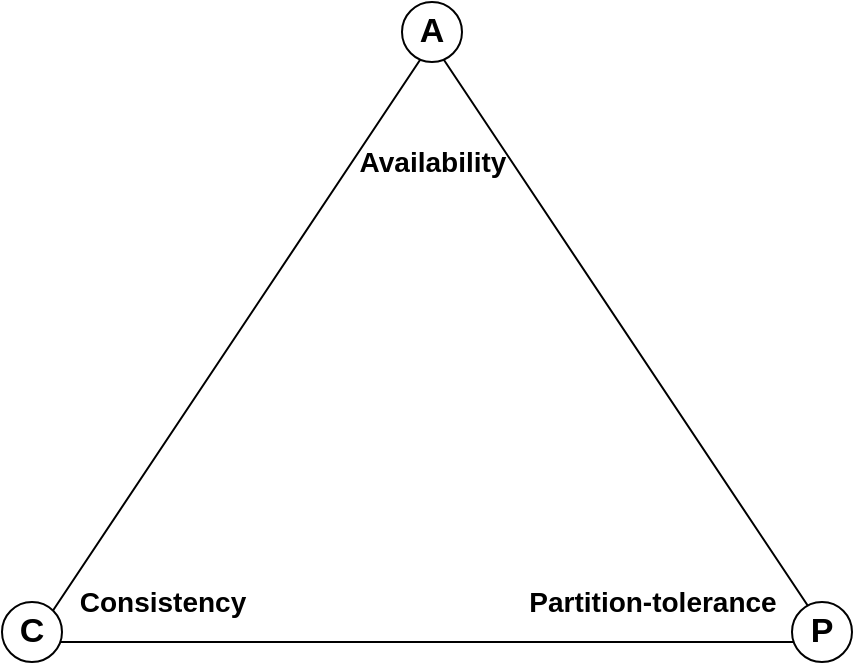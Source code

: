 <mxfile version="14.5.1" type="device"><diagram id="-hIcpiRJRmj5tiOSVBQB" name="Page-1"><mxGraphModel dx="1422" dy="822" grid="1" gridSize="10" guides="1" tooltips="1" connect="1" arrows="1" fold="1" page="1" pageScale="1" pageWidth="850" pageHeight="1100" math="0" shadow="0"><root><mxCell id="0"/><mxCell id="1" parent="0"/><mxCell id="JBN7mtkIQkN_4LZDyfWK-1" value="" style="triangle;whiteSpace=wrap;html=1;rotation=-90;aspect=fixed;labelBackgroundColor=none;" vertex="1" parent="1"><mxGeometry x="300" y="180" width="300" height="400" as="geometry"/></mxCell><mxCell id="JBN7mtkIQkN_4LZDyfWK-3" value="&lt;b&gt;&lt;font style=&quot;font-size: 17px&quot;&gt;C&lt;/font&gt;&lt;/b&gt;" style="ellipse;whiteSpace=wrap;html=1;aspect=fixed;labelBackgroundColor=none;" vertex="1" parent="1"><mxGeometry x="235" y="510" width="30" height="30" as="geometry"/></mxCell><mxCell id="JBN7mtkIQkN_4LZDyfWK-4" value="&lt;b&gt;&lt;font style=&quot;font-size: 14px&quot;&gt;Consistency&lt;/font&gt;&lt;/b&gt;" style="text;html=1;align=center;verticalAlign=middle;resizable=0;points=[];autosize=1;" vertex="1" parent="1"><mxGeometry x="265" y="500" width="100" height="20" as="geometry"/></mxCell><mxCell id="JBN7mtkIQkN_4LZDyfWK-5" value="&lt;b&gt;&lt;font style=&quot;font-size: 17px&quot;&gt;A&lt;/font&gt;&lt;/b&gt;" style="ellipse;whiteSpace=wrap;html=1;aspect=fixed;labelBackgroundColor=none;" vertex="1" parent="1"><mxGeometry x="435" y="210" width="30" height="30" as="geometry"/></mxCell><mxCell id="JBN7mtkIQkN_4LZDyfWK-6" value="&lt;b&gt;&lt;font style=&quot;font-size: 14px&quot;&gt;Availability&lt;/font&gt;&lt;/b&gt;" style="text;html=1;align=center;verticalAlign=middle;resizable=0;points=[];autosize=1;" vertex="1" parent="1"><mxGeometry x="405" y="280" width="90" height="20" as="geometry"/></mxCell><mxCell id="JBN7mtkIQkN_4LZDyfWK-7" value="&lt;span style=&quot;font-size: 17px&quot;&gt;&lt;b&gt;P&lt;/b&gt;&lt;/span&gt;" style="ellipse;whiteSpace=wrap;html=1;aspect=fixed;labelBackgroundColor=none;" vertex="1" parent="1"><mxGeometry x="630" y="510" width="30" height="30" as="geometry"/></mxCell><mxCell id="JBN7mtkIQkN_4LZDyfWK-8" value="&lt;b&gt;&lt;font style=&quot;font-size: 14px&quot;&gt;Partition-tolerance&lt;/font&gt;&lt;/b&gt;" style="text;html=1;align=center;verticalAlign=middle;resizable=0;points=[];autosize=1;" vertex="1" parent="1"><mxGeometry x="490" y="500" width="140" height="20" as="geometry"/></mxCell></root></mxGraphModel></diagram></mxfile>